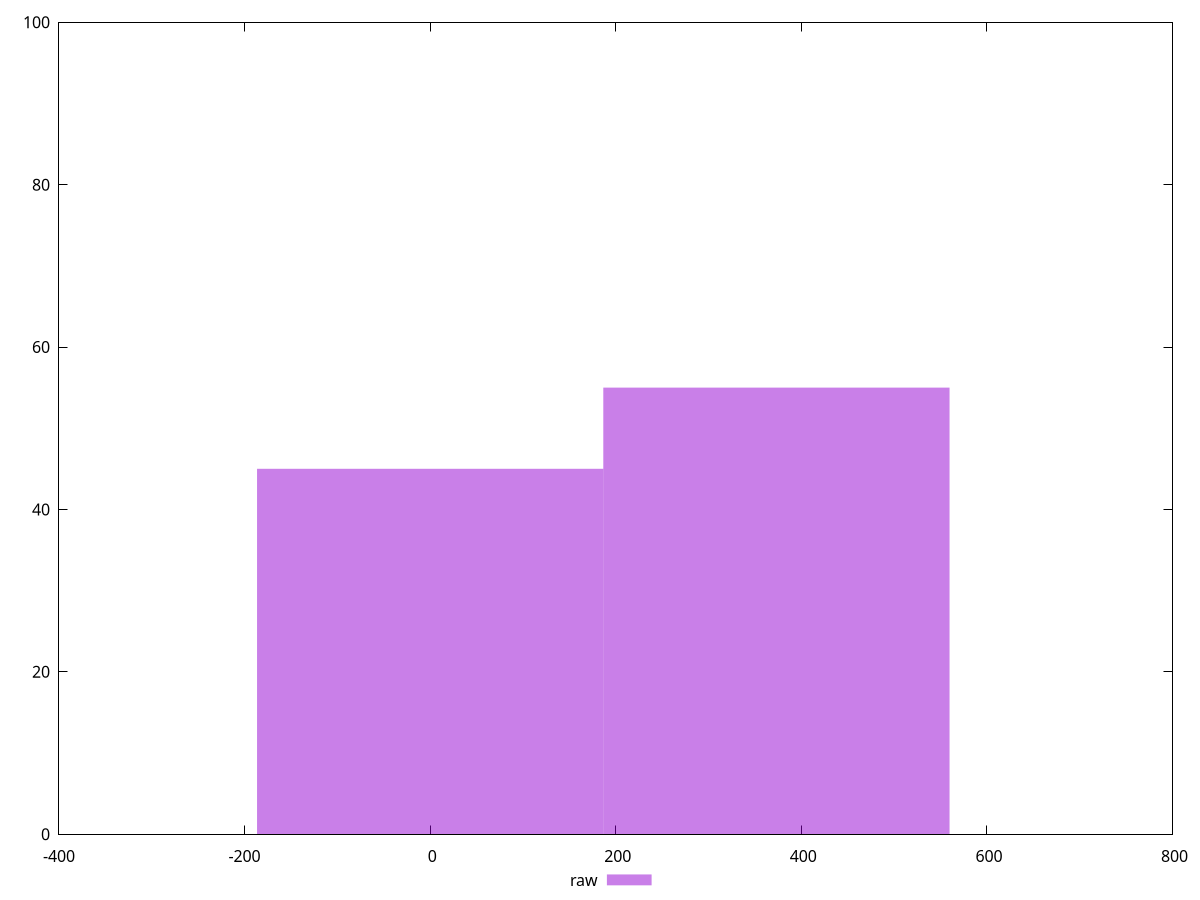 reset
set terminal svg size 640, 490 enhanced background rgb 'white'
set output "report_00007_2020-12-11T15:55:29.892Z/render-blocking-resources/samples/pages+cached+noexternal/raw/histogram.svg"

$raw <<EOF
0 45
373.14813159892987 55
EOF

set key outside below
set boxwidth 373.14813159892987
set yrange [0:100]
set style fill transparent solid 0.5 noborder

plot \
  $raw title "raw" with boxes, \


reset